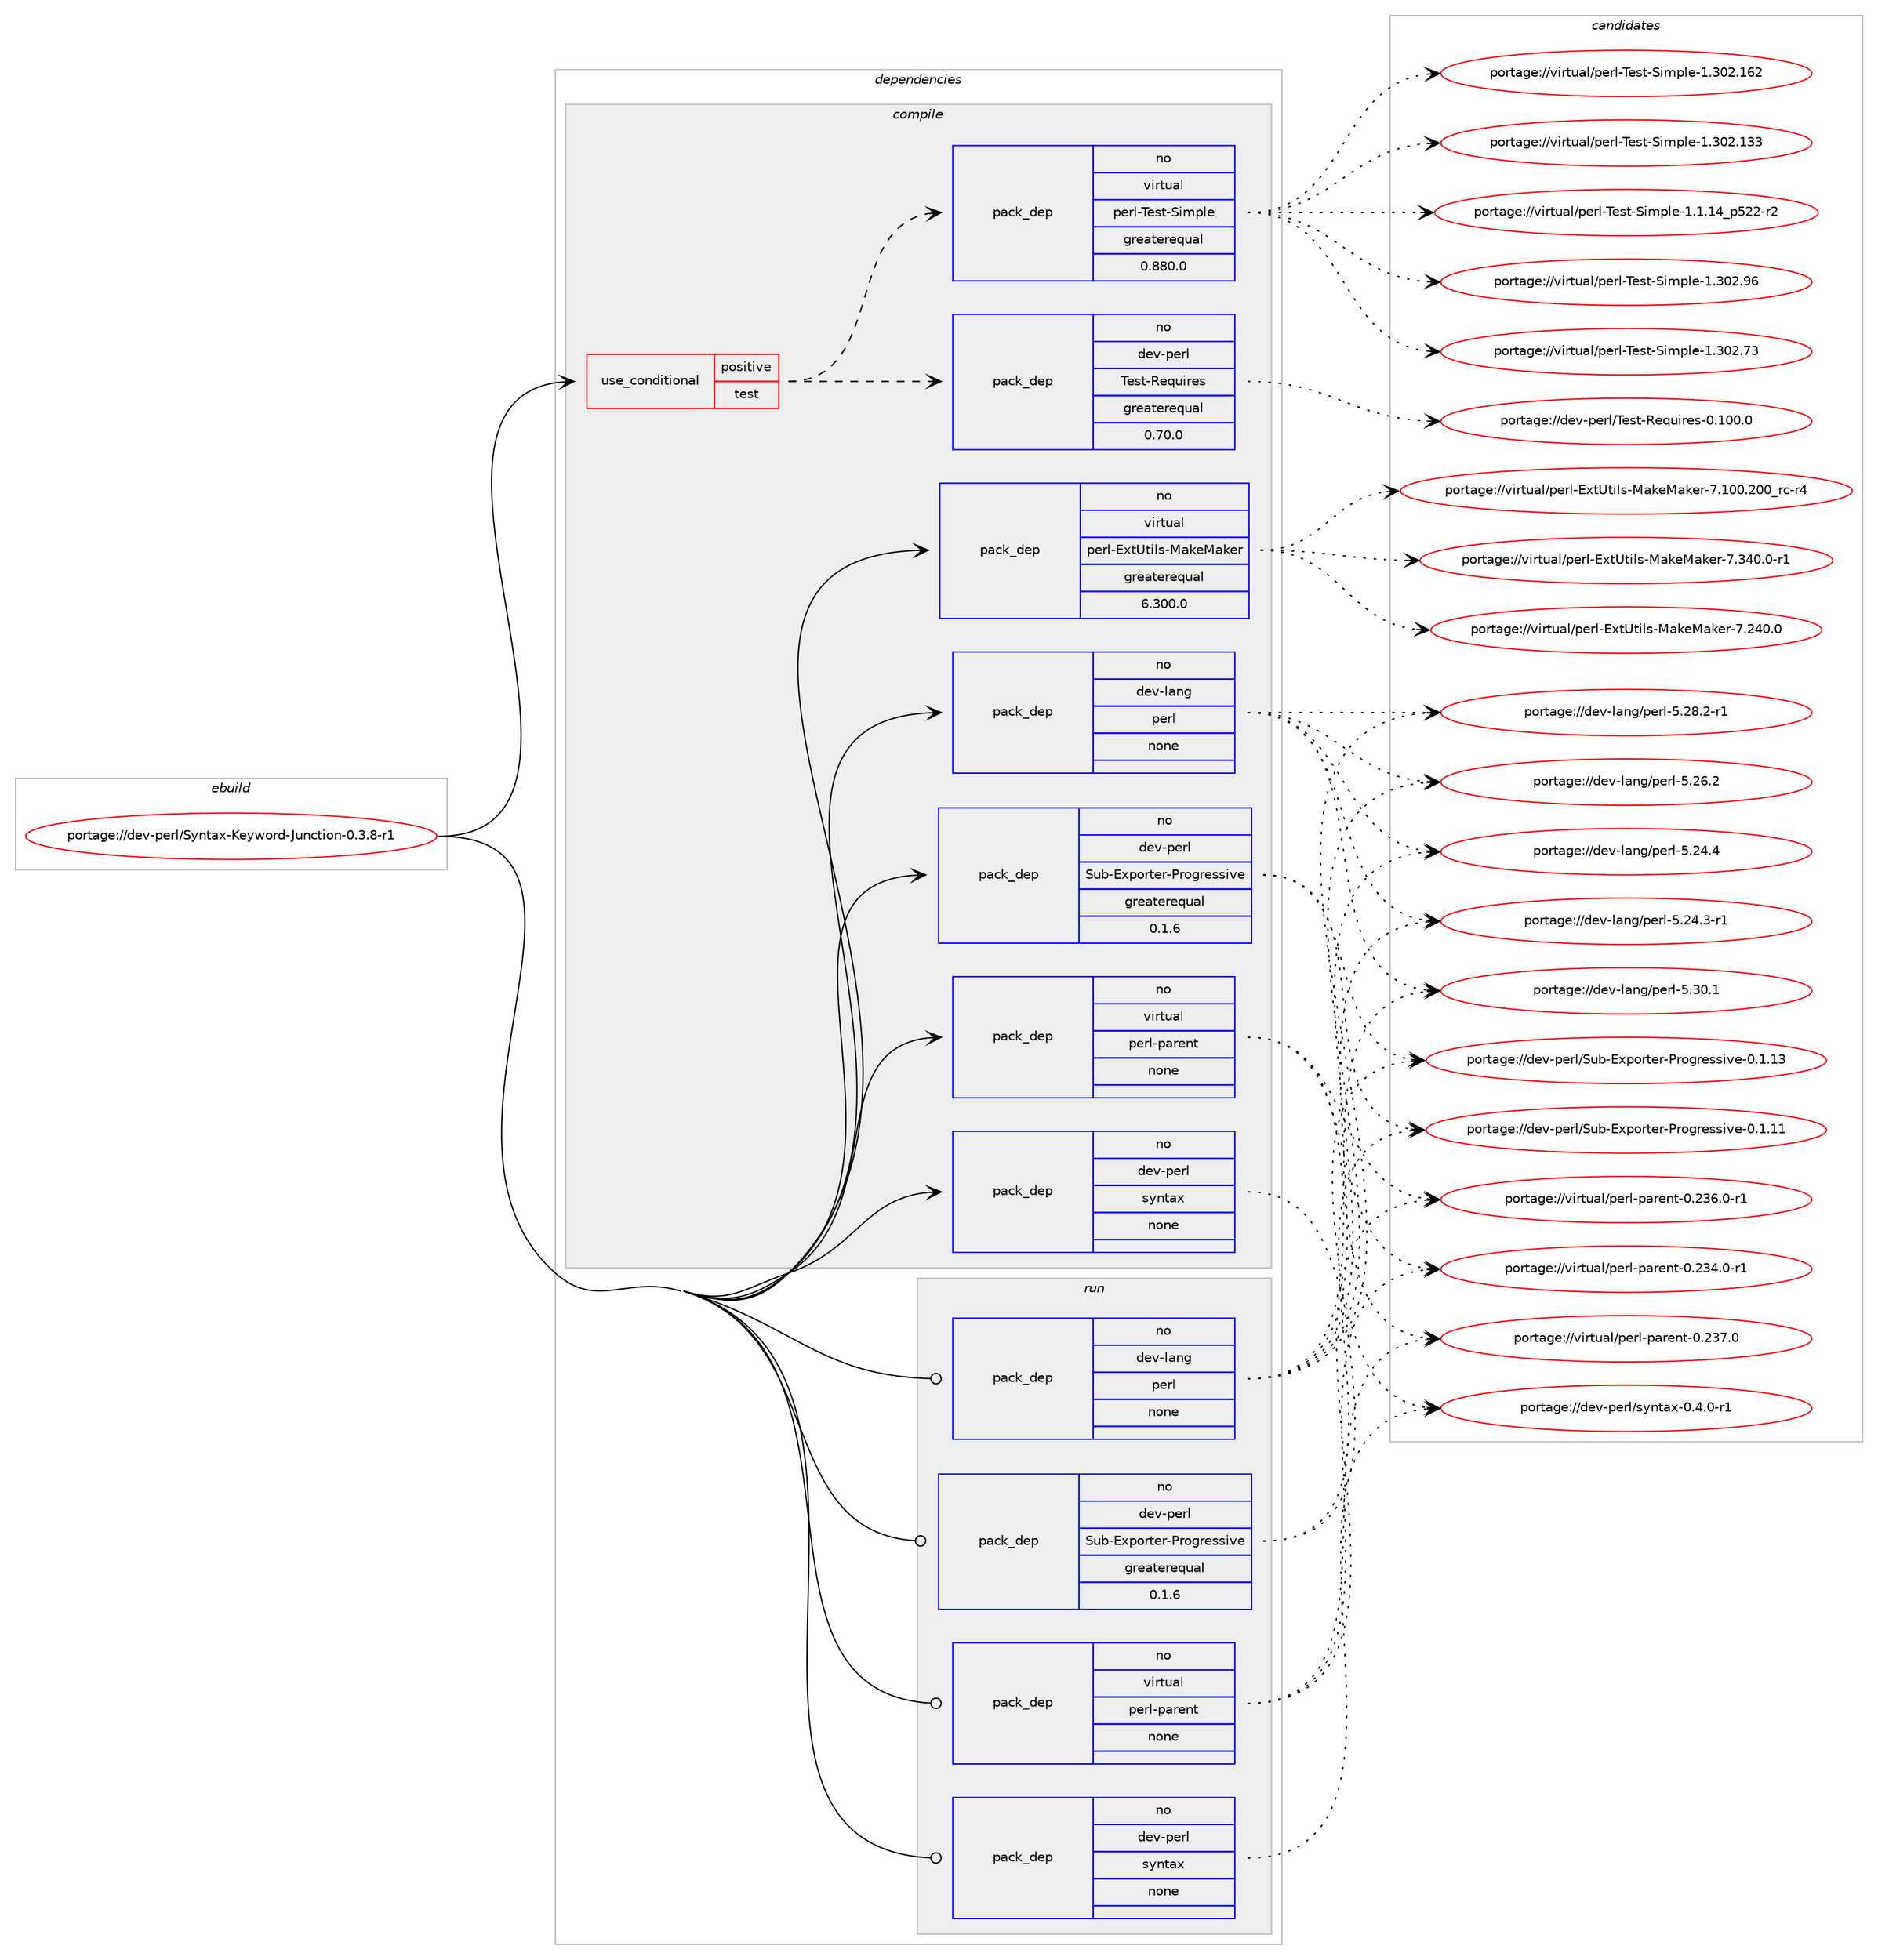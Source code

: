 digraph prolog {

# *************
# Graph options
# *************

newrank=true;
concentrate=true;
compound=true;
graph [rankdir=LR,fontname=Helvetica,fontsize=10,ranksep=1.5];#, ranksep=2.5, nodesep=0.2];
edge  [arrowhead=vee];
node  [fontname=Helvetica,fontsize=10];

# **********
# The ebuild
# **********

subgraph cluster_leftcol {
color=gray;
rank=same;
label=<<i>ebuild</i>>;
id [label="portage://dev-perl/Syntax-Keyword-Junction-0.3.8-r1", color=red, width=4, href="../dev-perl/Syntax-Keyword-Junction-0.3.8-r1.svg"];
}

# ****************
# The dependencies
# ****************

subgraph cluster_midcol {
color=gray;
label=<<i>dependencies</i>>;
subgraph cluster_compile {
fillcolor="#eeeeee";
style=filled;
label=<<i>compile</i>>;
subgraph cond121451 {
dependency482485 [label=<<TABLE BORDER="0" CELLBORDER="1" CELLSPACING="0" CELLPADDING="4"><TR><TD ROWSPAN="3" CELLPADDING="10">use_conditional</TD></TR><TR><TD>positive</TD></TR><TR><TD>test</TD></TR></TABLE>>, shape=none, color=red];
subgraph pack355974 {
dependency482486 [label=<<TABLE BORDER="0" CELLBORDER="1" CELLSPACING="0" CELLPADDING="4" WIDTH="220"><TR><TD ROWSPAN="6" CELLPADDING="30">pack_dep</TD></TR><TR><TD WIDTH="110">no</TD></TR><TR><TD>virtual</TD></TR><TR><TD>perl-Test-Simple</TD></TR><TR><TD>greaterequal</TD></TR><TR><TD>0.880.0</TD></TR></TABLE>>, shape=none, color=blue];
}
dependency482485:e -> dependency482486:w [weight=20,style="dashed",arrowhead="vee"];
subgraph pack355975 {
dependency482487 [label=<<TABLE BORDER="0" CELLBORDER="1" CELLSPACING="0" CELLPADDING="4" WIDTH="220"><TR><TD ROWSPAN="6" CELLPADDING="30">pack_dep</TD></TR><TR><TD WIDTH="110">no</TD></TR><TR><TD>dev-perl</TD></TR><TR><TD>Test-Requires</TD></TR><TR><TD>greaterequal</TD></TR><TR><TD>0.70.0</TD></TR></TABLE>>, shape=none, color=blue];
}
dependency482485:e -> dependency482487:w [weight=20,style="dashed",arrowhead="vee"];
}
id:e -> dependency482485:w [weight=20,style="solid",arrowhead="vee"];
subgraph pack355976 {
dependency482488 [label=<<TABLE BORDER="0" CELLBORDER="1" CELLSPACING="0" CELLPADDING="4" WIDTH="220"><TR><TD ROWSPAN="6" CELLPADDING="30">pack_dep</TD></TR><TR><TD WIDTH="110">no</TD></TR><TR><TD>dev-lang</TD></TR><TR><TD>perl</TD></TR><TR><TD>none</TD></TR><TR><TD></TD></TR></TABLE>>, shape=none, color=blue];
}
id:e -> dependency482488:w [weight=20,style="solid",arrowhead="vee"];
subgraph pack355977 {
dependency482489 [label=<<TABLE BORDER="0" CELLBORDER="1" CELLSPACING="0" CELLPADDING="4" WIDTH="220"><TR><TD ROWSPAN="6" CELLPADDING="30">pack_dep</TD></TR><TR><TD WIDTH="110">no</TD></TR><TR><TD>dev-perl</TD></TR><TR><TD>Sub-Exporter-Progressive</TD></TR><TR><TD>greaterequal</TD></TR><TR><TD>0.1.6</TD></TR></TABLE>>, shape=none, color=blue];
}
id:e -> dependency482489:w [weight=20,style="solid",arrowhead="vee"];
subgraph pack355978 {
dependency482490 [label=<<TABLE BORDER="0" CELLBORDER="1" CELLSPACING="0" CELLPADDING="4" WIDTH="220"><TR><TD ROWSPAN="6" CELLPADDING="30">pack_dep</TD></TR><TR><TD WIDTH="110">no</TD></TR><TR><TD>dev-perl</TD></TR><TR><TD>syntax</TD></TR><TR><TD>none</TD></TR><TR><TD></TD></TR></TABLE>>, shape=none, color=blue];
}
id:e -> dependency482490:w [weight=20,style="solid",arrowhead="vee"];
subgraph pack355979 {
dependency482491 [label=<<TABLE BORDER="0" CELLBORDER="1" CELLSPACING="0" CELLPADDING="4" WIDTH="220"><TR><TD ROWSPAN="6" CELLPADDING="30">pack_dep</TD></TR><TR><TD WIDTH="110">no</TD></TR><TR><TD>virtual</TD></TR><TR><TD>perl-ExtUtils-MakeMaker</TD></TR><TR><TD>greaterequal</TD></TR><TR><TD>6.300.0</TD></TR></TABLE>>, shape=none, color=blue];
}
id:e -> dependency482491:w [weight=20,style="solid",arrowhead="vee"];
subgraph pack355980 {
dependency482492 [label=<<TABLE BORDER="0" CELLBORDER="1" CELLSPACING="0" CELLPADDING="4" WIDTH="220"><TR><TD ROWSPAN="6" CELLPADDING="30">pack_dep</TD></TR><TR><TD WIDTH="110">no</TD></TR><TR><TD>virtual</TD></TR><TR><TD>perl-parent</TD></TR><TR><TD>none</TD></TR><TR><TD></TD></TR></TABLE>>, shape=none, color=blue];
}
id:e -> dependency482492:w [weight=20,style="solid",arrowhead="vee"];
}
subgraph cluster_compileandrun {
fillcolor="#eeeeee";
style=filled;
label=<<i>compile and run</i>>;
}
subgraph cluster_run {
fillcolor="#eeeeee";
style=filled;
label=<<i>run</i>>;
subgraph pack355981 {
dependency482493 [label=<<TABLE BORDER="0" CELLBORDER="1" CELLSPACING="0" CELLPADDING="4" WIDTH="220"><TR><TD ROWSPAN="6" CELLPADDING="30">pack_dep</TD></TR><TR><TD WIDTH="110">no</TD></TR><TR><TD>dev-lang</TD></TR><TR><TD>perl</TD></TR><TR><TD>none</TD></TR><TR><TD></TD></TR></TABLE>>, shape=none, color=blue];
}
id:e -> dependency482493:w [weight=20,style="solid",arrowhead="odot"];
subgraph pack355982 {
dependency482494 [label=<<TABLE BORDER="0" CELLBORDER="1" CELLSPACING="0" CELLPADDING="4" WIDTH="220"><TR><TD ROWSPAN="6" CELLPADDING="30">pack_dep</TD></TR><TR><TD WIDTH="110">no</TD></TR><TR><TD>dev-perl</TD></TR><TR><TD>Sub-Exporter-Progressive</TD></TR><TR><TD>greaterequal</TD></TR><TR><TD>0.1.6</TD></TR></TABLE>>, shape=none, color=blue];
}
id:e -> dependency482494:w [weight=20,style="solid",arrowhead="odot"];
subgraph pack355983 {
dependency482495 [label=<<TABLE BORDER="0" CELLBORDER="1" CELLSPACING="0" CELLPADDING="4" WIDTH="220"><TR><TD ROWSPAN="6" CELLPADDING="30">pack_dep</TD></TR><TR><TD WIDTH="110">no</TD></TR><TR><TD>dev-perl</TD></TR><TR><TD>syntax</TD></TR><TR><TD>none</TD></TR><TR><TD></TD></TR></TABLE>>, shape=none, color=blue];
}
id:e -> dependency482495:w [weight=20,style="solid",arrowhead="odot"];
subgraph pack355984 {
dependency482496 [label=<<TABLE BORDER="0" CELLBORDER="1" CELLSPACING="0" CELLPADDING="4" WIDTH="220"><TR><TD ROWSPAN="6" CELLPADDING="30">pack_dep</TD></TR><TR><TD WIDTH="110">no</TD></TR><TR><TD>virtual</TD></TR><TR><TD>perl-parent</TD></TR><TR><TD>none</TD></TR><TR><TD></TD></TR></TABLE>>, shape=none, color=blue];
}
id:e -> dependency482496:w [weight=20,style="solid",arrowhead="odot"];
}
}

# **************
# The candidates
# **************

subgraph cluster_choices {
rank=same;
color=gray;
label=<<i>candidates</i>>;

subgraph choice355974 {
color=black;
nodesep=1;
choice118105114116117971084711210111410845841011151164583105109112108101454946514850465754 [label="portage://virtual/perl-Test-Simple-1.302.96", color=red, width=4,href="../virtual/perl-Test-Simple-1.302.96.svg"];
choice118105114116117971084711210111410845841011151164583105109112108101454946514850465551 [label="portage://virtual/perl-Test-Simple-1.302.73", color=red, width=4,href="../virtual/perl-Test-Simple-1.302.73.svg"];
choice11810511411611797108471121011141084584101115116458310510911210810145494651485046495450 [label="portage://virtual/perl-Test-Simple-1.302.162", color=red, width=4,href="../virtual/perl-Test-Simple-1.302.162.svg"];
choice11810511411611797108471121011141084584101115116458310510911210810145494651485046495151 [label="portage://virtual/perl-Test-Simple-1.302.133", color=red, width=4,href="../virtual/perl-Test-Simple-1.302.133.svg"];
choice11810511411611797108471121011141084584101115116458310510911210810145494649464952951125350504511450 [label="portage://virtual/perl-Test-Simple-1.1.14_p522-r2", color=red, width=4,href="../virtual/perl-Test-Simple-1.1.14_p522-r2.svg"];
dependency482486:e -> choice118105114116117971084711210111410845841011151164583105109112108101454946514850465754:w [style=dotted,weight="100"];
dependency482486:e -> choice118105114116117971084711210111410845841011151164583105109112108101454946514850465551:w [style=dotted,weight="100"];
dependency482486:e -> choice11810511411611797108471121011141084584101115116458310510911210810145494651485046495450:w [style=dotted,weight="100"];
dependency482486:e -> choice11810511411611797108471121011141084584101115116458310510911210810145494651485046495151:w [style=dotted,weight="100"];
dependency482486:e -> choice11810511411611797108471121011141084584101115116458310510911210810145494649464952951125350504511450:w [style=dotted,weight="100"];
}
subgraph choice355975 {
color=black;
nodesep=1;
choice10010111845112101114108478410111511645821011131171051141011154548464948484648 [label="portage://dev-perl/Test-Requires-0.100.0", color=red, width=4,href="../dev-perl/Test-Requires-0.100.0.svg"];
dependency482487:e -> choice10010111845112101114108478410111511645821011131171051141011154548464948484648:w [style=dotted,weight="100"];
}
subgraph choice355976 {
color=black;
nodesep=1;
choice10010111845108971101034711210111410845534651484649 [label="portage://dev-lang/perl-5.30.1", color=red, width=4,href="../dev-lang/perl-5.30.1.svg"];
choice100101118451089711010347112101114108455346505646504511449 [label="portage://dev-lang/perl-5.28.2-r1", color=red, width=4,href="../dev-lang/perl-5.28.2-r1.svg"];
choice10010111845108971101034711210111410845534650544650 [label="portage://dev-lang/perl-5.26.2", color=red, width=4,href="../dev-lang/perl-5.26.2.svg"];
choice10010111845108971101034711210111410845534650524652 [label="portage://dev-lang/perl-5.24.4", color=red, width=4,href="../dev-lang/perl-5.24.4.svg"];
choice100101118451089711010347112101114108455346505246514511449 [label="portage://dev-lang/perl-5.24.3-r1", color=red, width=4,href="../dev-lang/perl-5.24.3-r1.svg"];
dependency482488:e -> choice10010111845108971101034711210111410845534651484649:w [style=dotted,weight="100"];
dependency482488:e -> choice100101118451089711010347112101114108455346505646504511449:w [style=dotted,weight="100"];
dependency482488:e -> choice10010111845108971101034711210111410845534650544650:w [style=dotted,weight="100"];
dependency482488:e -> choice10010111845108971101034711210111410845534650524652:w [style=dotted,weight="100"];
dependency482488:e -> choice100101118451089711010347112101114108455346505246514511449:w [style=dotted,weight="100"];
}
subgraph choice355977 {
color=black;
nodesep=1;
choice100101118451121011141084783117984569120112111114116101114458011411110311410111511510511810145484649464951 [label="portage://dev-perl/Sub-Exporter-Progressive-0.1.13", color=red, width=4,href="../dev-perl/Sub-Exporter-Progressive-0.1.13.svg"];
choice100101118451121011141084783117984569120112111114116101114458011411110311410111511510511810145484649464949 [label="portage://dev-perl/Sub-Exporter-Progressive-0.1.11", color=red, width=4,href="../dev-perl/Sub-Exporter-Progressive-0.1.11.svg"];
dependency482489:e -> choice100101118451121011141084783117984569120112111114116101114458011411110311410111511510511810145484649464951:w [style=dotted,weight="100"];
dependency482489:e -> choice100101118451121011141084783117984569120112111114116101114458011411110311410111511510511810145484649464949:w [style=dotted,weight="100"];
}
subgraph choice355978 {
color=black;
nodesep=1;
choice1001011184511210111410847115121110116971204548465246484511449 [label="portage://dev-perl/syntax-0.4.0-r1", color=red, width=4,href="../dev-perl/syntax-0.4.0-r1.svg"];
dependency482490:e -> choice1001011184511210111410847115121110116971204548465246484511449:w [style=dotted,weight="100"];
}
subgraph choice355979 {
color=black;
nodesep=1;
choice1181051141161179710847112101114108456912011685116105108115457797107101779710710111445554651524846484511449 [label="portage://virtual/perl-ExtUtils-MakeMaker-7.340.0-r1", color=red, width=4,href="../virtual/perl-ExtUtils-MakeMaker-7.340.0-r1.svg"];
choice118105114116117971084711210111410845691201168511610510811545779710710177971071011144555465052484648 [label="portage://virtual/perl-ExtUtils-MakeMaker-7.240.0", color=red, width=4,href="../virtual/perl-ExtUtils-MakeMaker-7.240.0.svg"];
choice118105114116117971084711210111410845691201168511610510811545779710710177971071011144555464948484650484895114994511452 [label="portage://virtual/perl-ExtUtils-MakeMaker-7.100.200_rc-r4", color=red, width=4,href="../virtual/perl-ExtUtils-MakeMaker-7.100.200_rc-r4.svg"];
dependency482491:e -> choice1181051141161179710847112101114108456912011685116105108115457797107101779710710111445554651524846484511449:w [style=dotted,weight="100"];
dependency482491:e -> choice118105114116117971084711210111410845691201168511610510811545779710710177971071011144555465052484648:w [style=dotted,weight="100"];
dependency482491:e -> choice118105114116117971084711210111410845691201168511610510811545779710710177971071011144555464948484650484895114994511452:w [style=dotted,weight="100"];
}
subgraph choice355980 {
color=black;
nodesep=1;
choice118105114116117971084711210111410845112971141011101164548465051554648 [label="portage://virtual/perl-parent-0.237.0", color=red, width=4,href="../virtual/perl-parent-0.237.0.svg"];
choice1181051141161179710847112101114108451129711410111011645484650515446484511449 [label="portage://virtual/perl-parent-0.236.0-r1", color=red, width=4,href="../virtual/perl-parent-0.236.0-r1.svg"];
choice1181051141161179710847112101114108451129711410111011645484650515246484511449 [label="portage://virtual/perl-parent-0.234.0-r1", color=red, width=4,href="../virtual/perl-parent-0.234.0-r1.svg"];
dependency482492:e -> choice118105114116117971084711210111410845112971141011101164548465051554648:w [style=dotted,weight="100"];
dependency482492:e -> choice1181051141161179710847112101114108451129711410111011645484650515446484511449:w [style=dotted,weight="100"];
dependency482492:e -> choice1181051141161179710847112101114108451129711410111011645484650515246484511449:w [style=dotted,weight="100"];
}
subgraph choice355981 {
color=black;
nodesep=1;
choice10010111845108971101034711210111410845534651484649 [label="portage://dev-lang/perl-5.30.1", color=red, width=4,href="../dev-lang/perl-5.30.1.svg"];
choice100101118451089711010347112101114108455346505646504511449 [label="portage://dev-lang/perl-5.28.2-r1", color=red, width=4,href="../dev-lang/perl-5.28.2-r1.svg"];
choice10010111845108971101034711210111410845534650544650 [label="portage://dev-lang/perl-5.26.2", color=red, width=4,href="../dev-lang/perl-5.26.2.svg"];
choice10010111845108971101034711210111410845534650524652 [label="portage://dev-lang/perl-5.24.4", color=red, width=4,href="../dev-lang/perl-5.24.4.svg"];
choice100101118451089711010347112101114108455346505246514511449 [label="portage://dev-lang/perl-5.24.3-r1", color=red, width=4,href="../dev-lang/perl-5.24.3-r1.svg"];
dependency482493:e -> choice10010111845108971101034711210111410845534651484649:w [style=dotted,weight="100"];
dependency482493:e -> choice100101118451089711010347112101114108455346505646504511449:w [style=dotted,weight="100"];
dependency482493:e -> choice10010111845108971101034711210111410845534650544650:w [style=dotted,weight="100"];
dependency482493:e -> choice10010111845108971101034711210111410845534650524652:w [style=dotted,weight="100"];
dependency482493:e -> choice100101118451089711010347112101114108455346505246514511449:w [style=dotted,weight="100"];
}
subgraph choice355982 {
color=black;
nodesep=1;
choice100101118451121011141084783117984569120112111114116101114458011411110311410111511510511810145484649464951 [label="portage://dev-perl/Sub-Exporter-Progressive-0.1.13", color=red, width=4,href="../dev-perl/Sub-Exporter-Progressive-0.1.13.svg"];
choice100101118451121011141084783117984569120112111114116101114458011411110311410111511510511810145484649464949 [label="portage://dev-perl/Sub-Exporter-Progressive-0.1.11", color=red, width=4,href="../dev-perl/Sub-Exporter-Progressive-0.1.11.svg"];
dependency482494:e -> choice100101118451121011141084783117984569120112111114116101114458011411110311410111511510511810145484649464951:w [style=dotted,weight="100"];
dependency482494:e -> choice100101118451121011141084783117984569120112111114116101114458011411110311410111511510511810145484649464949:w [style=dotted,weight="100"];
}
subgraph choice355983 {
color=black;
nodesep=1;
choice1001011184511210111410847115121110116971204548465246484511449 [label="portage://dev-perl/syntax-0.4.0-r1", color=red, width=4,href="../dev-perl/syntax-0.4.0-r1.svg"];
dependency482495:e -> choice1001011184511210111410847115121110116971204548465246484511449:w [style=dotted,weight="100"];
}
subgraph choice355984 {
color=black;
nodesep=1;
choice118105114116117971084711210111410845112971141011101164548465051554648 [label="portage://virtual/perl-parent-0.237.0", color=red, width=4,href="../virtual/perl-parent-0.237.0.svg"];
choice1181051141161179710847112101114108451129711410111011645484650515446484511449 [label="portage://virtual/perl-parent-0.236.0-r1", color=red, width=4,href="../virtual/perl-parent-0.236.0-r1.svg"];
choice1181051141161179710847112101114108451129711410111011645484650515246484511449 [label="portage://virtual/perl-parent-0.234.0-r1", color=red, width=4,href="../virtual/perl-parent-0.234.0-r1.svg"];
dependency482496:e -> choice118105114116117971084711210111410845112971141011101164548465051554648:w [style=dotted,weight="100"];
dependency482496:e -> choice1181051141161179710847112101114108451129711410111011645484650515446484511449:w [style=dotted,weight="100"];
dependency482496:e -> choice1181051141161179710847112101114108451129711410111011645484650515246484511449:w [style=dotted,weight="100"];
}
}

}
